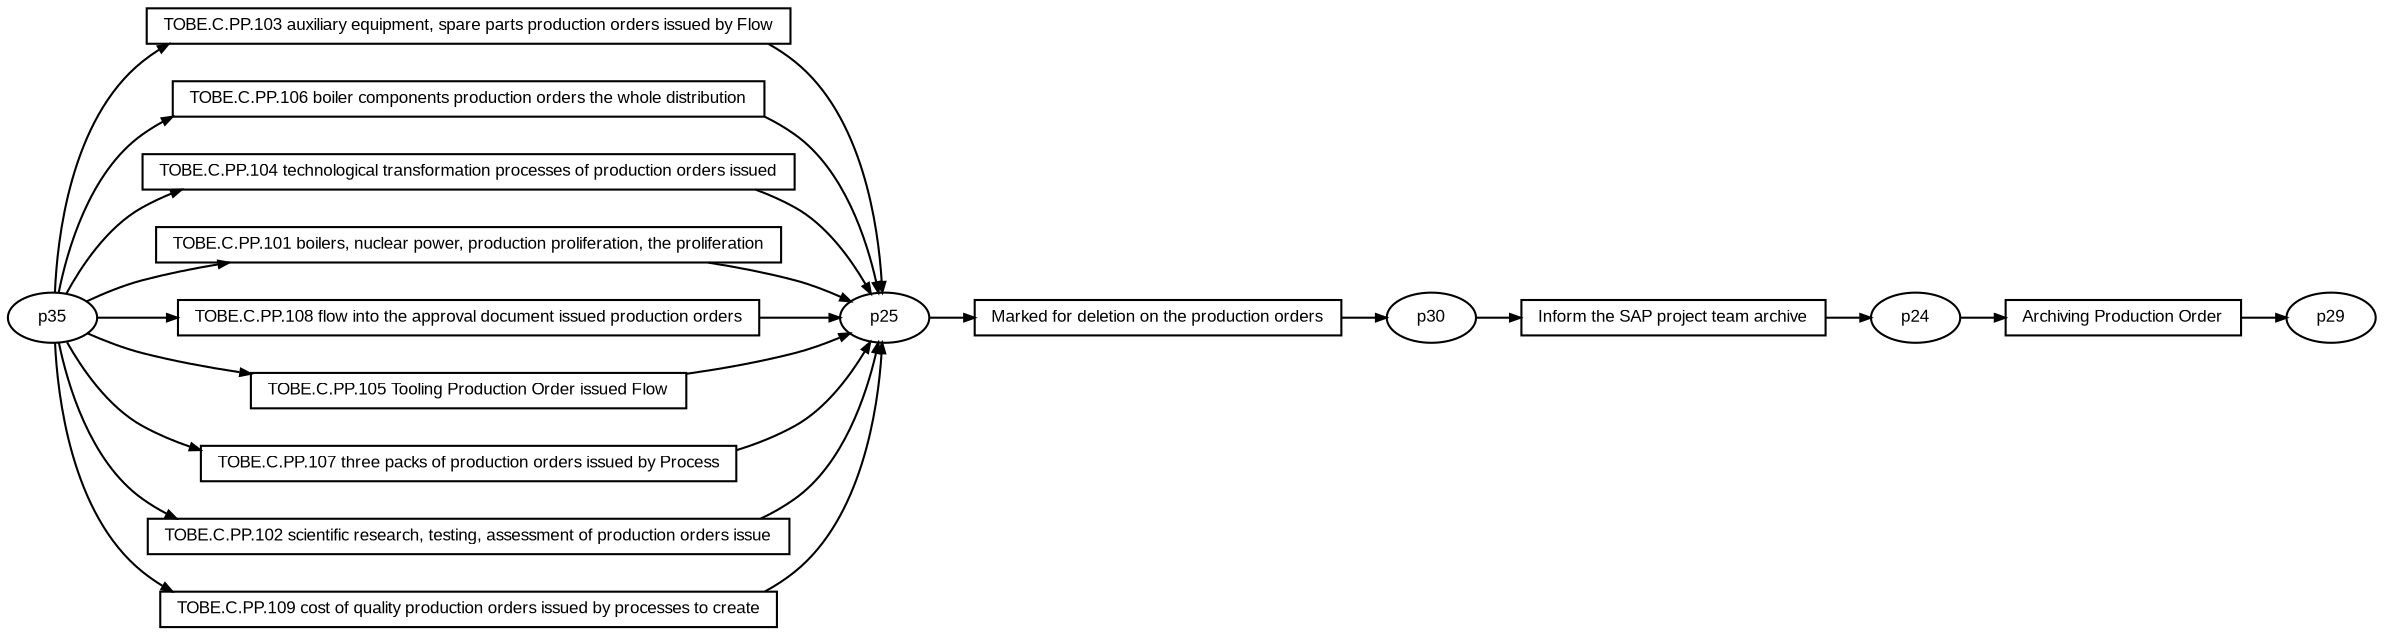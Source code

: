 digraph G {ranksep=".3"; fontsize="8"; remincross=true; margin="0.0,0.0"; fontname="Arial";rankdir="LR"; 
edge [arrowsize="0.5"];
node [height=".2",width=".2",fontname="Arial",fontsize="8"];
t0 [shape="box",label="TOBE.C.PP.103 auxiliary equipment, spare parts production orders issued by Flow"];
t1 [shape="box",label="TOBE.C.PP.106 boiler components production orders the whole distribution"];
t2 [shape="box",label="TOBE.C.PP.104 technological transformation processes of production orders issued"];
t3 [shape="box",label="Marked for deletion on the production orders"];
t4 [shape="box",label="TOBE.C.PP.101 boilers, nuclear power, production proliferation, the proliferation"];
t5 [shape="box",label="TOBE.C.PP.108 flow into the approval document issued production orders"];
t6 [shape="box",label="TOBE.C.PP.105 Tooling Production Order issued Flow"];
t7 [shape="box",label="Inform the SAP project team archive"];
t8 [shape="box",label="TOBE.C.PP.107 three packs of production orders issued by Process"];
t9 [shape="box",label="TOBE.C.PP.102 scientific research, testing, assessment of production orders issue"];
t10 [shape="box",label="TOBE.C.PP.109 cost of quality production orders issued by processes to create"];
t11 [shape="box",label="Archiving Production Order"];
p0 [shape="oval",label="p35"];
p1 [shape="oval",label="p29"];
p2 [shape="oval",label="p24"];
p3 [shape="oval",label="p30"];
p4 [shape="oval",label="p25"];
t3 -> p3[label=""];
t9 -> p4[label=""];
p3 -> t7[label=""];
t11 -> p1[label=""];
p0 -> t5[label=""];
p0 -> t6[label=""];
t4 -> p4[label=""];
p0 -> t1[label=""];
t7 -> p2[label=""];
t5 -> p4[label=""];
p2 -> t11[label=""];
t1 -> p4[label=""];
p0 -> t9[label=""];
p0 -> t0[label=""];
p0 -> t2[label=""];
t8 -> p4[label=""];
t0 -> p4[label=""];
t2 -> p4[label=""];
t10 -> p4[label=""];
t6 -> p4[label=""];
p0 -> t8[label=""];
p0 -> t10[label=""];
p4 -> t3[label=""];
p0 -> t4[label=""];
}
